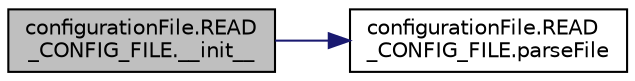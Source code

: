 digraph "configurationFile.READ_CONFIG_FILE.__init__"
{
 // LATEX_PDF_SIZE
  edge [fontname="Helvetica",fontsize="10",labelfontname="Helvetica",labelfontsize="10"];
  node [fontname="Helvetica",fontsize="10",shape=record];
  rankdir="LR";
  Node1 [label="configurationFile.READ\l_CONFIG_FILE.__init__",height=0.2,width=0.4,color="black", fillcolor="grey75", style="filled", fontcolor="black",tooltip=" "];
  Node1 -> Node2 [color="midnightblue",fontsize="10",style="solid",fontname="Helvetica"];
  Node2 [label="configurationFile.READ\l_CONFIG_FILE.parseFile",height=0.2,width=0.4,color="black", fillcolor="white", style="filled",URL="$classconfiguration_file_1_1_r_e_a_d___c_o_n_f_i_g___f_i_l_e.html#a99bd95d3527de6eacbb8e1afd59b6811",tooltip=" "];
}
